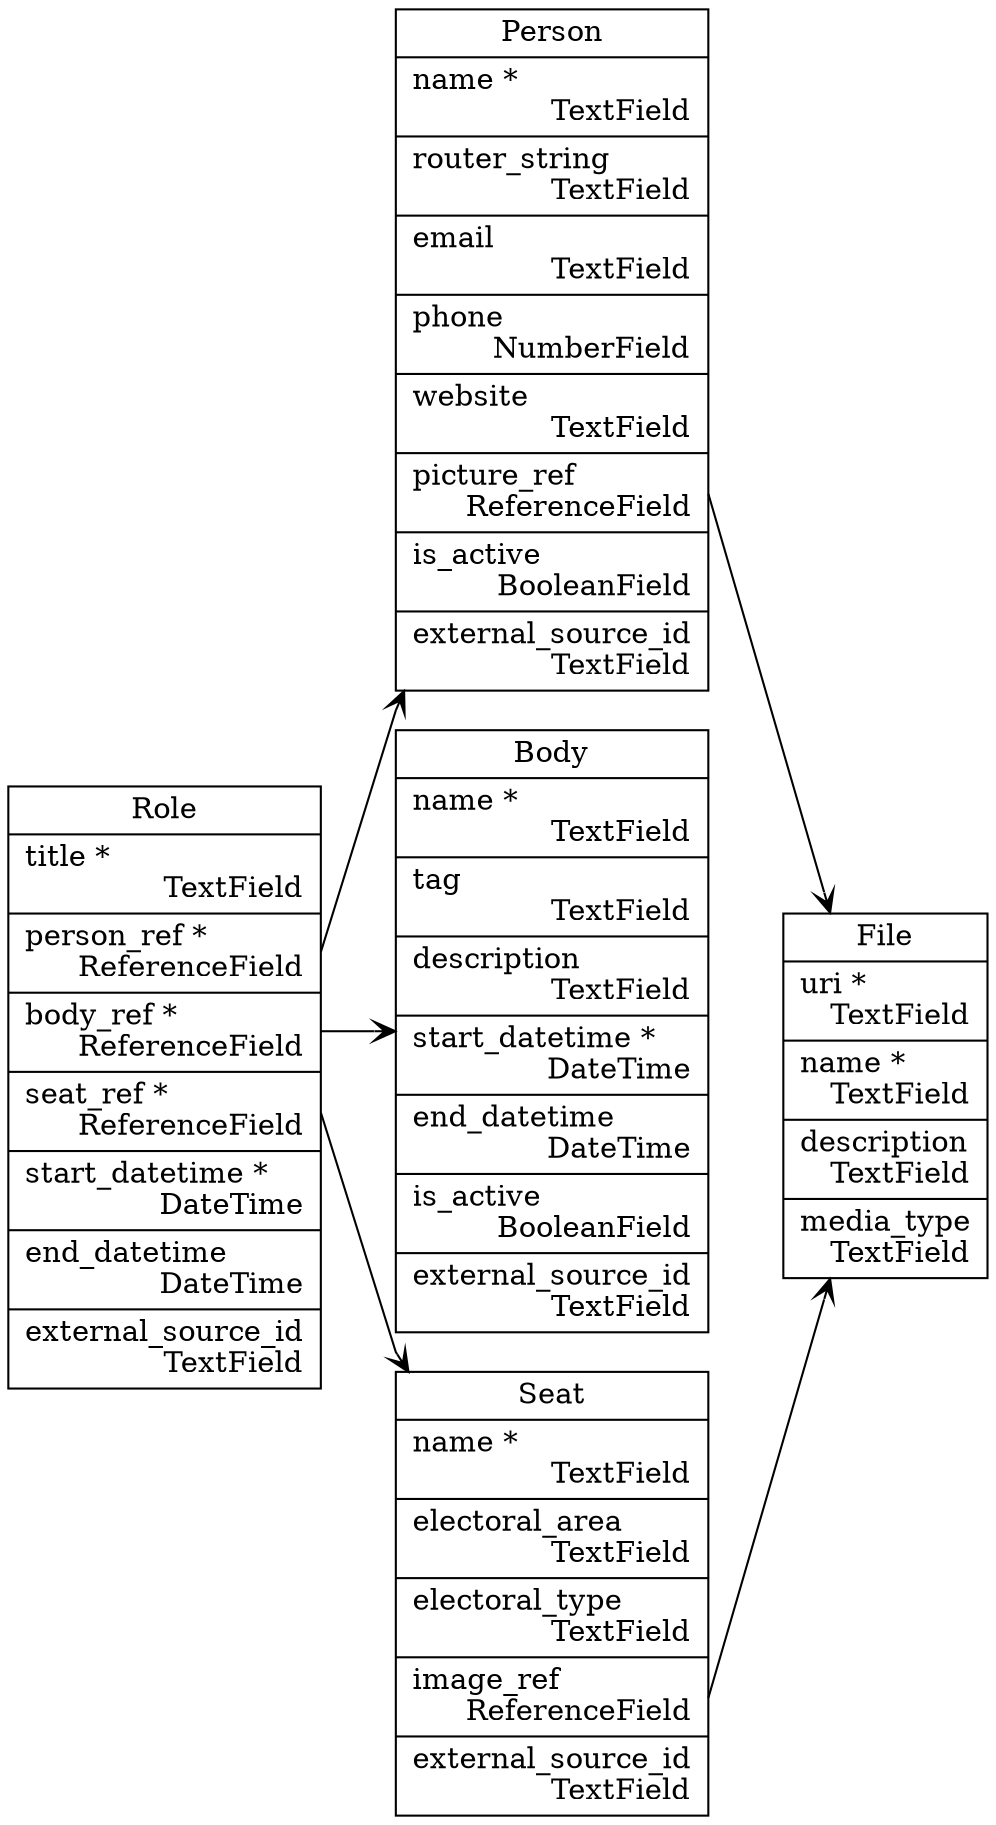 // CDP Database Diagram
digraph {
	graph [bgcolor=transparent rankdir=LR splines=compound]
	node [fillcolor=white shape=record style=filled]
	edge [arrowhead=vee]
	Body [label="Body | name *\l  TextField\r|tag\l  TextField\r|description\l  TextField\r|start_datetime *\l  DateTime\r|end_datetime\l  DateTime\r|is_active\l  BooleanField\r|external_source_id\l  TextField\r"]
	File [label="File | uri *\l  TextField\r|name *\l  TextField\r|description\l  TextField\r|media_type\l  TextField\r"]
	Person [label="Person | name *\l  TextField\r|router_string\l  TextField\r|email\l  TextField\r|phone\l  NumberField\r|website\l  TextField\r|<picture_ref> picture_ref\l  ReferenceField\r|is_active\l  BooleanField\r|external_source_id\l  TextField\r"]
	Role [label="Role | title *\l  TextField\r|<person_ref> person_ref *\l  ReferenceField\r|<body_ref> body_ref *\l  ReferenceField\r|<seat_ref> seat_ref *\l  ReferenceField\r|start_datetime *\l  DateTime\r|end_datetime\l  DateTime\r|external_source_id\l  TextField\r"]
	Seat [label="Seat | name *\l  TextField\r|electoral_area\l  TextField\r|electoral_type\l  TextField\r|<image_ref> image_ref\l  ReferenceField\r|external_source_id\l  TextField\r"]
	Person:picture_ref -> File
	Role:person_ref -> Person
	Role:body_ref -> Body
	Role:seat_ref -> Seat
	Seat:image_ref -> File
}
